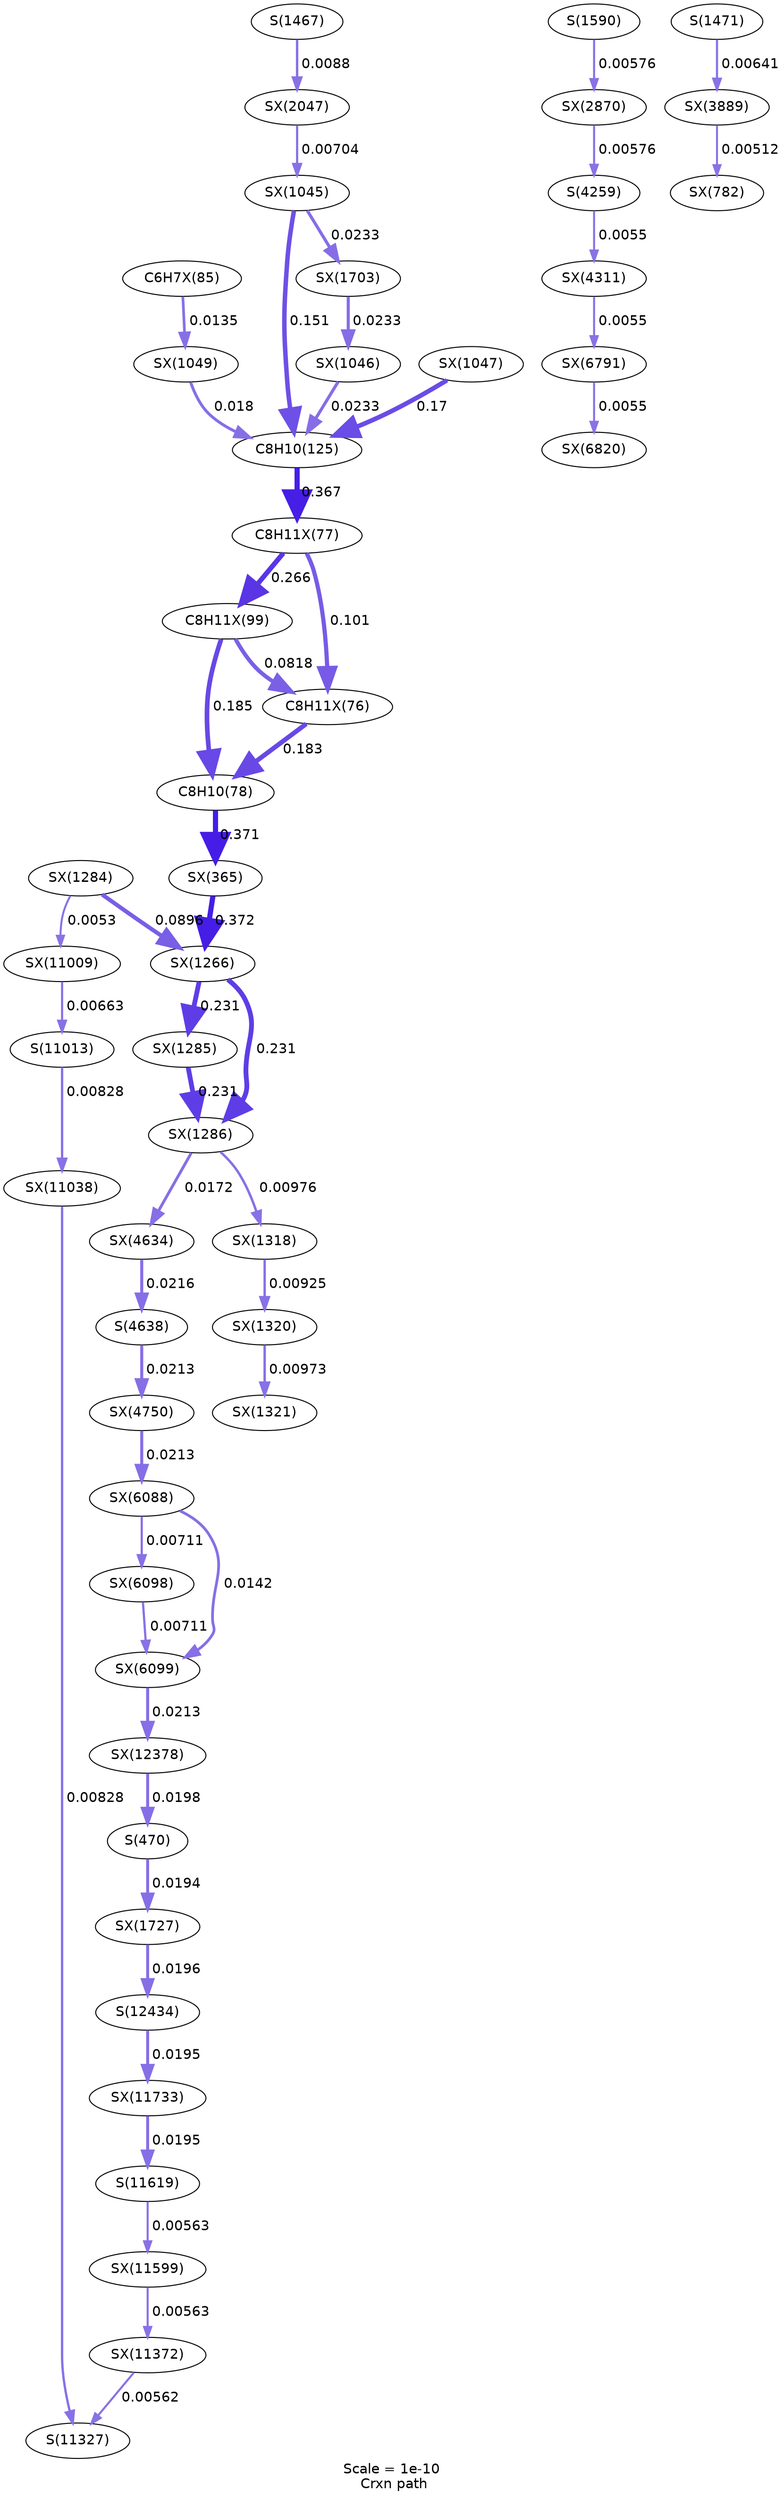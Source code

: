 digraph reaction_paths {
center=1;
s88 -> s11[fontname="Helvetica", style="setlinewidth(4.72)", arrowsize=2.36, color="0.7, 0.685, 0.9"
, label=" 0.185"];
s82 -> s11[fontname="Helvetica", style="setlinewidth(4.72)", arrowsize=2.36, color="0.7, 0.683, 0.9"
, label=" 0.183"];
s11 -> s107[fontname="Helvetica", style="setlinewidth(5.25)", arrowsize=2.63, color="0.7, 0.871, 0.9"
, label=" 0.371"];
s127 -> s13[fontname="Helvetica", style="setlinewidth(2.97)", arrowsize=1.48, color="0.7, 0.518, 0.9"
, label=" 0.018"];
s13 -> s83[fontname="Helvetica", style="setlinewidth(5.24)", arrowsize=2.62, color="0.7, 0.867, 0.9"
, label=" 0.367"];
s123 -> s13[fontname="Helvetica", style="setlinewidth(4.57)", arrowsize=2.29, color="0.7, 0.651, 0.9"
, label=" 0.151"];
s124 -> s13[fontname="Helvetica", style="setlinewidth(3.16)", arrowsize=1.58, color="0.7, 0.523, 0.9"
, label=" 0.0233"];
s125 -> s13[fontname="Helvetica", style="setlinewidth(4.66)", arrowsize=2.33, color="0.7, 0.67, 0.9"
, label=" 0.17"];
s88 -> s82[fontname="Helvetica", style="setlinewidth(4.11)", arrowsize=2.06, color="0.7, 0.582, 0.9"
, label=" 0.0818"];
s83 -> s88[fontname="Helvetica", style="setlinewidth(5)", arrowsize=2.5, color="0.7, 0.766, 0.9"
, label=" 0.266"];
s83 -> s82[fontname="Helvetica", style="setlinewidth(4.27)", arrowsize=2.13, color="0.7, 0.601, 0.9"
, label=" 0.101"];
s107 -> s130[fontname="Helvetica", style="setlinewidth(5.25)", arrowsize=2.63, color="0.7, 0.872, 0.9"
, label=" 0.372"];
s130 -> s133[fontname="Helvetica", style="setlinewidth(4.89)", arrowsize=2.45, color="0.7, 0.731, 0.9"
, label=" 0.231"];
s130 -> s132[fontname="Helvetica", style="setlinewidth(4.89)", arrowsize=2.45, color="0.7, 0.731, 0.9"
, label=" 0.231"];
s131 -> s130[fontname="Helvetica", style="setlinewidth(4.18)", arrowsize=2.09, color="0.7, 0.59, 0.9"
, label=" 0.0896"];
s85 -> s127[fontname="Helvetica", style="setlinewidth(2.75)", arrowsize=1.37, color="0.7, 0.513, 0.9"
, label=" 0.0135"];
s123 -> s151[fontname="Helvetica", style="setlinewidth(3.16)", arrowsize=1.58, color="0.7, 0.523, 0.9"
, label=" 0.0233"];
s159 -> s123[fontname="Helvetica", style="setlinewidth(2.26)", arrowsize=1.13, color="0.7, 0.507, 0.9"
, label=" 0.00704"];
s151 -> s124[fontname="Helvetica", style="setlinewidth(3.16)", arrowsize=1.58, color="0.7, 0.523, 0.9"
, label=" 0.0233"];
s30 -> s168[fontname="Helvetica", style="setlinewidth(2.11)", arrowsize=1.05, color="0.7, 0.506, 0.9"
, label=" 0.00576"];
s27 -> s159[fontname="Helvetica", style="setlinewidth(2.43)", arrowsize=1.21, color="0.7, 0.509, 0.9"
, label=" 0.0088"];
s186 -> s119[fontname="Helvetica", style="setlinewidth(2.02)", arrowsize=1.01, color="0.7, 0.505, 0.9"
, label=" 0.00512"];
s28 -> s186[fontname="Helvetica", style="setlinewidth(2.19)", arrowsize=1.09, color="0.7, 0.506, 0.9"
, label=" 0.00641"];
s168 -> s39[fontname="Helvetica", style="setlinewidth(2.11)", arrowsize=1.05, color="0.7, 0.506, 0.9"
, label=" 0.00576"];
s39 -> s195[fontname="Helvetica", style="setlinewidth(2.07)", arrowsize=1.04, color="0.7, 0.505, 0.9"
, label=" 0.0055"];
s133 -> s134[fontname="Helvetica", style="setlinewidth(2.51)", arrowsize=1.25, color="0.7, 0.51, 0.9"
, label=" 0.00976"];
s132 -> s133[fontname="Helvetica", style="setlinewidth(4.89)", arrowsize=2.45, color="0.7, 0.731, 0.9"
, label=" 0.231"];
s133 -> s204[fontname="Helvetica", style="setlinewidth(2.93)", arrowsize=1.47, color="0.7, 0.517, 0.9"
, label=" 0.0172"];
s134 -> s135[fontname="Helvetica", style="setlinewidth(2.46)", arrowsize=1.23, color="0.7, 0.509, 0.9"
, label=" 0.00925"];
s135 -> s136[fontname="Helvetica", style="setlinewidth(2.5)", arrowsize=1.25, color="0.7, 0.51, 0.9"
, label=" 0.00973"];
s204 -> s44[fontname="Helvetica", style="setlinewidth(3.1)", arrowsize=1.55, color="0.7, 0.522, 0.9"
, label=" 0.0216"];
s44 -> s206[fontname="Helvetica", style="setlinewidth(3.09)", arrowsize=1.55, color="0.7, 0.521, 0.9"
, label=" 0.0213"];
s206 -> s221[fontname="Helvetica", style="setlinewidth(3.09)", arrowsize=1.55, color="0.7, 0.521, 0.9"
, label=" 0.0213"];
s221 -> s223[fontname="Helvetica", style="setlinewidth(2.79)", arrowsize=1.39, color="0.7, 0.514, 0.9"
, label=" 0.0142"];
s221 -> s222[fontname="Helvetica", style="setlinewidth(2.27)", arrowsize=1.13, color="0.7, 0.507, 0.9"
, label=" 0.00711"];
s195 -> s235[fontname="Helvetica", style="setlinewidth(2.07)", arrowsize=1.04, color="0.7, 0.505, 0.9"
, label=" 0.0055"];
s235 -> s236[fontname="Helvetica", style="setlinewidth(2.07)", arrowsize=1.04, color="0.7, 0.505, 0.9"
, label=" 0.0055"];
s131 -> s280[fontname="Helvetica", style="setlinewidth(2.04)", arrowsize=1.02, color="0.7, 0.505, 0.9"
, label=" 0.0053"];
s280 -> s52[fontname="Helvetica", style="setlinewidth(2.21)", arrowsize=1.11, color="0.7, 0.507, 0.9"
, label=" 0.00663"];
s52 -> s281[fontname="Helvetica", style="setlinewidth(2.38)", arrowsize=1.19, color="0.7, 0.508, 0.9"
, label=" 0.00828"];
s281 -> s53[fontname="Helvetica", style="setlinewidth(2.38)", arrowsize=1.19, color="0.7, 0.508, 0.9"
, label=" 0.00828"];
s292 -> s53[fontname="Helvetica", style="setlinewidth(2.09)", arrowsize=1.04, color="0.7, 0.506, 0.9"
, label=" 0.00562"];
s299 -> s292[fontname="Helvetica", style="setlinewidth(2.09)", arrowsize=1.04, color="0.7, 0.506, 0.9"
, label=" 0.00563"];
s55 -> s299[fontname="Helvetica", style="setlinewidth(2.09)", arrowsize=1.04, color="0.7, 0.506, 0.9"
, label=" 0.00563"];
s303 -> s55[fontname="Helvetica", style="setlinewidth(3.03)", arrowsize=1.51, color="0.7, 0.52, 0.9"
, label=" 0.0195"];
s222 -> s223[fontname="Helvetica", style="setlinewidth(2.27)", arrowsize=1.13, color="0.7, 0.507, 0.9"
, label=" 0.00711"];
s223 -> s310[fontname="Helvetica", style="setlinewidth(3.09)", arrowsize=1.55, color="0.7, 0.521, 0.9"
, label=" 0.0213"];
s310 -> s23[fontname="Helvetica", style="setlinewidth(3.04)", arrowsize=1.52, color="0.7, 0.52, 0.9"
, label=" 0.0198"];
s23 -> s154[fontname="Helvetica", style="setlinewidth(3.02)", arrowsize=1.51, color="0.7, 0.519, 0.9"
, label=" 0.0194"];
s154 -> s56[fontname="Helvetica", style="setlinewidth(3.03)", arrowsize=1.52, color="0.7, 0.52, 0.9"
, label=" 0.0196"];
s56 -> s303[fontname="Helvetica", style="setlinewidth(3.03)", arrowsize=1.51, color="0.7, 0.52, 0.9"
, label=" 0.0195"];
s11 [ fontname="Helvetica", label="C8H10(78)"];
s13 [ fontname="Helvetica", label="C8H10(125)"];
s23 [ fontname="Helvetica", label="S(470)"];
s27 [ fontname="Helvetica", label="S(1467)"];
s28 [ fontname="Helvetica", label="S(1471)"];
s30 [ fontname="Helvetica", label="S(1590)"];
s39 [ fontname="Helvetica", label="S(4259)"];
s44 [ fontname="Helvetica", label="S(4638)"];
s52 [ fontname="Helvetica", label="S(11013)"];
s53 [ fontname="Helvetica", label="S(11327)"];
s55 [ fontname="Helvetica", label="S(11619)"];
s56 [ fontname="Helvetica", label="S(12434)"];
s82 [ fontname="Helvetica", label="C8H11X(76)"];
s83 [ fontname="Helvetica", label="C8H11X(77)"];
s85 [ fontname="Helvetica", label="C6H7X(85)"];
s88 [ fontname="Helvetica", label="C8H11X(99)"];
s107 [ fontname="Helvetica", label="SX(365)"];
s119 [ fontname="Helvetica", label="SX(782)"];
s123 [ fontname="Helvetica", label="SX(1045)"];
s124 [ fontname="Helvetica", label="SX(1046)"];
s125 [ fontname="Helvetica", label="SX(1047)"];
s127 [ fontname="Helvetica", label="SX(1049)"];
s130 [ fontname="Helvetica", label="SX(1266)"];
s131 [ fontname="Helvetica", label="SX(1284)"];
s132 [ fontname="Helvetica", label="SX(1285)"];
s133 [ fontname="Helvetica", label="SX(1286)"];
s134 [ fontname="Helvetica", label="SX(1318)"];
s135 [ fontname="Helvetica", label="SX(1320)"];
s136 [ fontname="Helvetica", label="SX(1321)"];
s151 [ fontname="Helvetica", label="SX(1703)"];
s154 [ fontname="Helvetica", label="SX(1727)"];
s159 [ fontname="Helvetica", label="SX(2047)"];
s168 [ fontname="Helvetica", label="SX(2870)"];
s186 [ fontname="Helvetica", label="SX(3889)"];
s195 [ fontname="Helvetica", label="SX(4311)"];
s204 [ fontname="Helvetica", label="SX(4634)"];
s206 [ fontname="Helvetica", label="SX(4750)"];
s221 [ fontname="Helvetica", label="SX(6088)"];
s222 [ fontname="Helvetica", label="SX(6098)"];
s223 [ fontname="Helvetica", label="SX(6099)"];
s235 [ fontname="Helvetica", label="SX(6791)"];
s236 [ fontname="Helvetica", label="SX(6820)"];
s280 [ fontname="Helvetica", label="SX(11009)"];
s281 [ fontname="Helvetica", label="SX(11038)"];
s292 [ fontname="Helvetica", label="SX(11372)"];
s299 [ fontname="Helvetica", label="SX(11599)"];
s303 [ fontname="Helvetica", label="SX(11733)"];
s310 [ fontname="Helvetica", label="SX(12378)"];
 label = "Scale = 1e-10\l Crxn path";
 fontname = "Helvetica";
}
